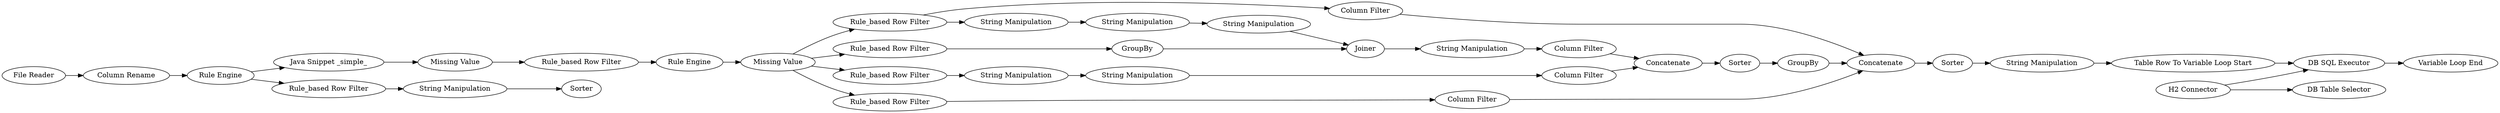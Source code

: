 digraph {
	"3042770312657494357_34" [label="Column Filter"]
	"3042770312657494357_38" [label="Column Filter"]
	"3042770312657494357_60" [label="String Manipulation"]
	"3042770312657494357_48" [label="Table Row To Variable Loop Start"]
	"3042770312657494357_10" [label="Rule Engine"]
	"3042770312657494357_33" [label="Rule_based Row Filter"]
	"3042770312657494357_28" [label="String Manipulation"]
	"3042770312657494357_49" [label="Variable Loop End"]
	"3042770312657494357_1" [label="H2 Connector"]
	"3042770312657494357_30" [label="Rule_based Row Filter"]
	"3042770312657494357_29" [label="String Manipulation"]
	"3042770312657494357_24" [label="Missing Value"]
	"3042770312657494357_39" [label=Sorter]
	"3042770312657494357_46" [label=Sorter]
	"3042770312657494357_65" [label=Sorter]
	"3042770312657494357_44" [label="Column Filter"]
	"3042770312657494357_20" [label="Rule_based Row Filter"]
	"3042770312657494357_12" [label="Column Rename"]
	"3042770312657494357_35" [label="String Manipulation"]
	"3042770312657494357_19" [label="Missing Value"]
	"3042770312657494357_25" [label="Rule_based Row Filter"]
	"3042770312657494357_32" [label="String Manipulation"]
	"3042770312657494357_18" [label="Java Snippet _simple_"]
	"3042770312657494357_23" [label="Rule Engine"]
	"3042770312657494357_61" [label=GroupBy]
	"3042770312657494357_62" [label="DB Table Selector"]
	"3042770312657494357_31" [label=Joiner]
	"3042770312657494357_57" [label="DB SQL Executor"]
	"3042770312657494357_36" [label="String Manipulation"]
	"3042770312657494357_27" [label="String Manipulation"]
	"3042770312657494357_6" [label="File Reader"]
	"3042770312657494357_37" [label=Concatenate]
	"3042770312657494357_42" [label=GroupBy]
	"3042770312657494357_43" [label="Column Filter"]
	"3042770312657494357_45" [label=Concatenate]
	"3042770312657494357_26" [label="Rule_based Row Filter"]
	"3042770312657494357_63" [label="Rule_based Row Filter"]
	"3042770312657494357_64" [label="String Manipulation"]
	"3042770312657494357_29" -> "3042770312657494357_31"
	"3042770312657494357_64" -> "3042770312657494357_65"
	"3042770312657494357_25" -> "3042770312657494357_35"
	"3042770312657494357_24" -> "3042770312657494357_26"
	"3042770312657494357_60" -> "3042770312657494357_48"
	"3042770312657494357_36" -> "3042770312657494357_34"
	"3042770312657494357_57" -> "3042770312657494357_49"
	"3042770312657494357_43" -> "3042770312657494357_45"
	"3042770312657494357_38" -> "3042770312657494357_37"
	"3042770312657494357_34" -> "3042770312657494357_37"
	"3042770312657494357_1" -> "3042770312657494357_62"
	"3042770312657494357_24" -> "3042770312657494357_33"
	"3042770312657494357_26" -> "3042770312657494357_27"
	"3042770312657494357_10" -> "3042770312657494357_18"
	"3042770312657494357_24" -> "3042770312657494357_25"
	"3042770312657494357_27" -> "3042770312657494357_28"
	"3042770312657494357_23" -> "3042770312657494357_24"
	"3042770312657494357_19" -> "3042770312657494357_20"
	"3042770312657494357_63" -> "3042770312657494357_64"
	"3042770312657494357_37" -> "3042770312657494357_39"
	"3042770312657494357_30" -> "3042770312657494357_61"
	"3042770312657494357_45" -> "3042770312657494357_46"
	"3042770312657494357_26" -> "3042770312657494357_44"
	"3042770312657494357_12" -> "3042770312657494357_10"
	"3042770312657494357_20" -> "3042770312657494357_23"
	"3042770312657494357_32" -> "3042770312657494357_38"
	"3042770312657494357_42" -> "3042770312657494357_45"
	"3042770312657494357_10" -> "3042770312657494357_63"
	"3042770312657494357_28" -> "3042770312657494357_29"
	"3042770312657494357_44" -> "3042770312657494357_45"
	"3042770312657494357_31" -> "3042770312657494357_32"
	"3042770312657494357_35" -> "3042770312657494357_36"
	"3042770312657494357_33" -> "3042770312657494357_43"
	"3042770312657494357_39" -> "3042770312657494357_42"
	"3042770312657494357_46" -> "3042770312657494357_60"
	"3042770312657494357_1" -> "3042770312657494357_57"
	"3042770312657494357_6" -> "3042770312657494357_12"
	"3042770312657494357_18" -> "3042770312657494357_19"
	"3042770312657494357_61" -> "3042770312657494357_31"
	"3042770312657494357_24" -> "3042770312657494357_30"
	"3042770312657494357_48" -> "3042770312657494357_57"
	rankdir=LR
}
